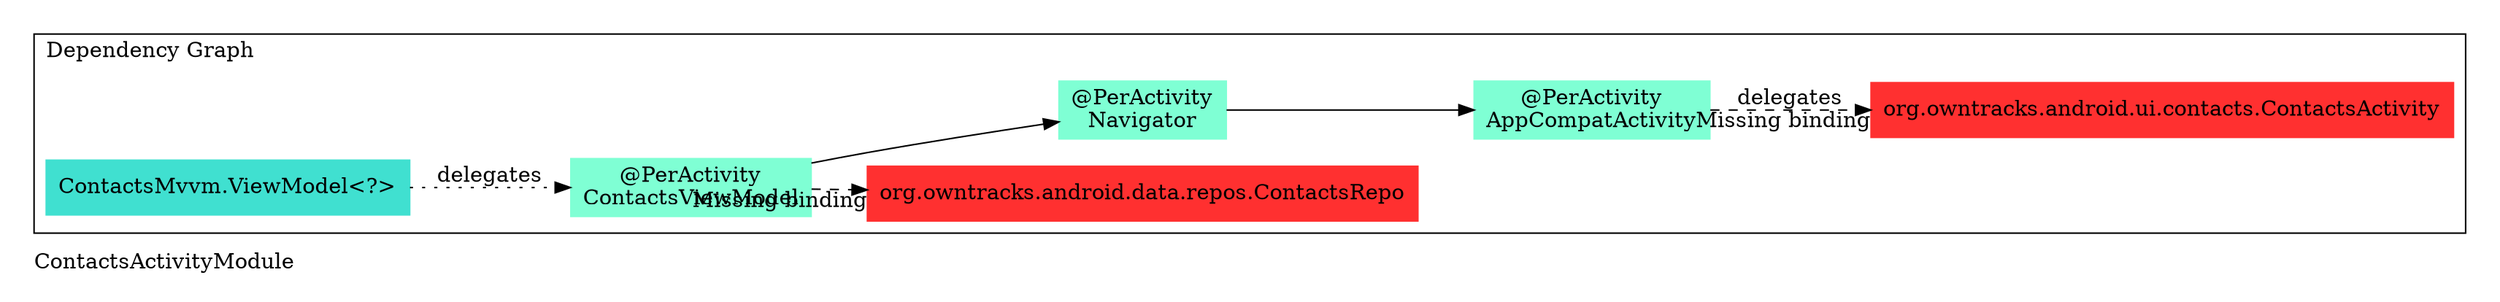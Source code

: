 digraph "org.owntracks.android.ui.contacts.ContactsActivityModule" {
  graph [rankdir="LR", labeljust="l", label="ContactsActivityModule", pad="0.2", compound="true"]
  node [shape="rectangle", style="filled", color="turquoise"]
  subgraph "cluster_Entry Points" {
    graph [labeljust="l", label="Entry Points"]
    node [shape="component", penwidth="2"]
  }
  subgraph "cluster_Dependency Graph" {
    graph [labeljust="l", label="Dependency Graph"]
    "685e9e9b-6b55-4018-b17d-ed2d6c3ec5bf" [label="@PerActivity\nAppCompatActivity", color="aquamarine"]
    "ca1a4c9f-f9fb-44d4-8e7a-7d72d50ab026" [label="org.owntracks.android.ui.contacts.ContactsActivity", color="firebrick1"]
    "6bc697bb-8475-4357-9a54-6800ea9d91d4" [label="ContactsMvvm.ViewModel<?>", color="turquoise"]
    "c34e8377-0907-480a-8dc6-c8e450123c4d" [label="@PerActivity\nContactsViewModel", color="aquamarine"]
    "6ccab8a4-1354-42a2-92c0-6d744299314a" [label="org.owntracks.android.data.repos.ContactsRepo", color="firebrick1"]
    "9e5973a9-e8c6-4129-9a55-52a3f983ff52" [label="@PerActivity\nNavigator", color="aquamarine"]
  }
  subgraph "cluster_Subcomponents" {
    graph [labeljust="l", shape="folder", label="Subcomponents"]
  }
  "9e5973a9-e8c6-4129-9a55-52a3f983ff52" -> "685e9e9b-6b55-4018-b17d-ed2d6c3ec5bf"
  "685e9e9b-6b55-4018-b17d-ed2d6c3ec5bf" -> "ca1a4c9f-f9fb-44d4-8e7a-7d72d50ab026" [style="dashed", label="delegates", arrowType="empty", headlabel="Missing binding"]
  "6bc697bb-8475-4357-9a54-6800ea9d91d4" -> "c34e8377-0907-480a-8dc6-c8e450123c4d" [style="dotted", label="delegates"]
  "c34e8377-0907-480a-8dc6-c8e450123c4d" -> "6ccab8a4-1354-42a2-92c0-6d744299314a" [style="dashed", arrowType="empty", headlabel="Missing binding"]
  "c34e8377-0907-480a-8dc6-c8e450123c4d" -> "9e5973a9-e8c6-4129-9a55-52a3f983ff52"
}
